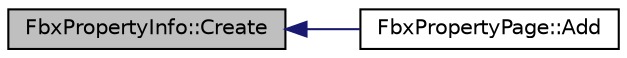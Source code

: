 digraph "FbxPropertyInfo::Create"
{
  edge [fontname="Helvetica",fontsize="10",labelfontname="Helvetica",labelfontsize="10"];
  node [fontname="Helvetica",fontsize="10",shape=record];
  rankdir="LR";
  Node8 [label="FbxPropertyInfo::Create",height=0.2,width=0.4,color="black", fillcolor="grey75", style="filled", fontcolor="black"];
  Node8 -> Node9 [dir="back",color="midnightblue",fontsize="10",style="solid"];
  Node9 [label="FbxPropertyPage::Add",height=0.2,width=0.4,color="black", fillcolor="white", style="filled",URL="$class_fbx_property_page.html#ab12a17d12053e72e8ad86fdde1cea66a"];
}
